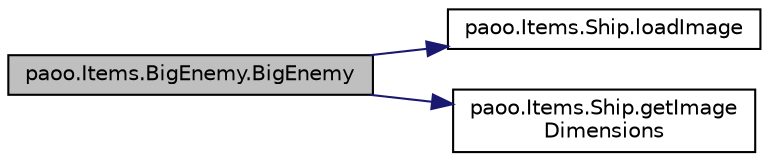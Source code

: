 digraph "paoo.Items.BigEnemy.BigEnemy"
{
 // LATEX_PDF_SIZE
  edge [fontname="Helvetica",fontsize="10",labelfontname="Helvetica",labelfontsize="10"];
  node [fontname="Helvetica",fontsize="10",shape=record];
  rankdir="LR";
  Node0 [label="paoo.Items.BigEnemy.BigEnemy",height=0.2,width=0.4,color="black", fillcolor="grey75", style="filled", fontcolor="black",tooltip=" "];
  Node0 -> Node1 [color="midnightblue",fontsize="10",style="solid",fontname="Helvetica"];
  Node1 [label="paoo.Items.Ship.loadImage",height=0.2,width=0.4,color="black", fillcolor="white", style="filled",URL="$classpaoo_1_1_items_1_1_ship.html#acc4f8c0351c9dcdca559605b955d5143",tooltip=" "];
  Node0 -> Node2 [color="midnightblue",fontsize="10",style="solid",fontname="Helvetica"];
  Node2 [label="paoo.Items.Ship.getImage\lDimensions",height=0.2,width=0.4,color="black", fillcolor="white", style="filled",URL="$classpaoo_1_1_items_1_1_ship.html#ab817d0df9c868274152f08704284d1b6",tooltip=" "];
}
